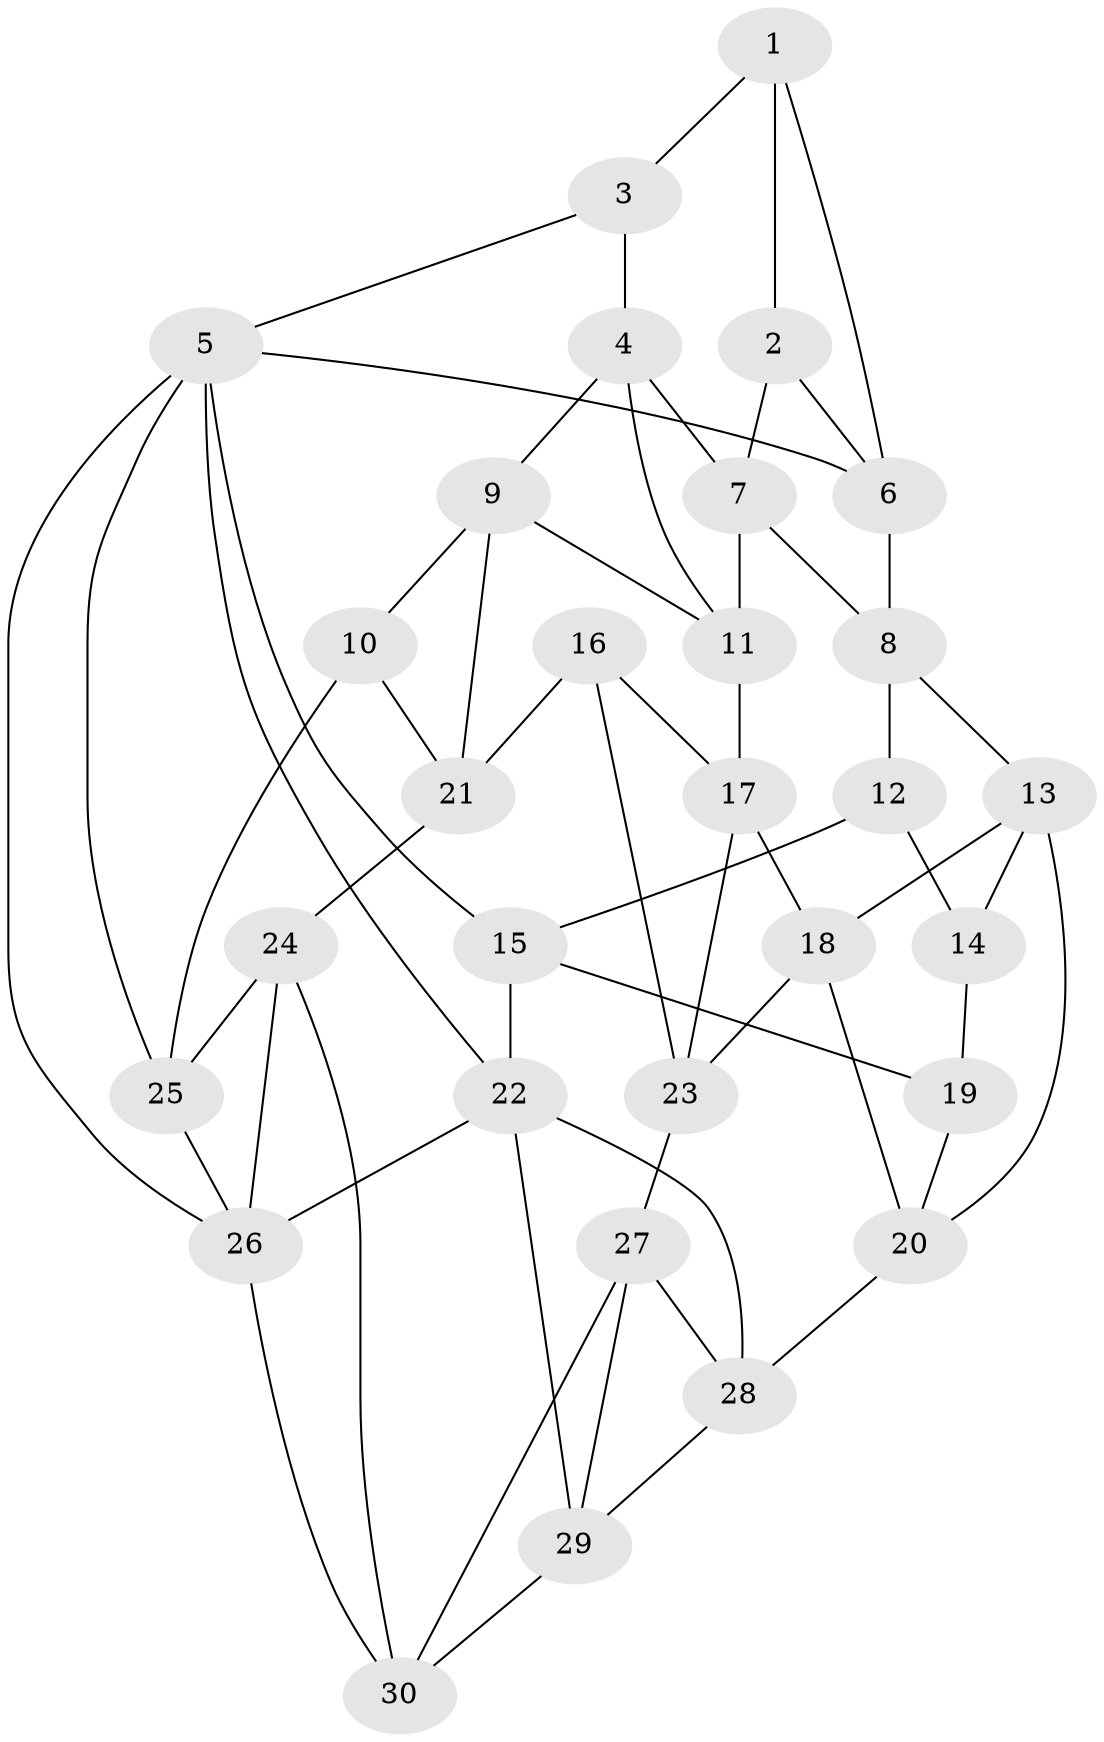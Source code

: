 // original degree distribution, {3: 0.03571428571428571, 4: 0.23214285714285715, 5: 0.5357142857142857, 6: 0.19642857142857142}
// Generated by graph-tools (version 1.1) at 2025/51/03/09/25 03:51:00]
// undirected, 30 vertices, 58 edges
graph export_dot {
graph [start="1"]
  node [color=gray90,style=filled];
  1;
  2;
  3;
  4;
  5;
  6;
  7;
  8;
  9;
  10;
  11;
  12;
  13;
  14;
  15;
  16;
  17;
  18;
  19;
  20;
  21;
  22;
  23;
  24;
  25;
  26;
  27;
  28;
  29;
  30;
  1 -- 2 [weight=1.0];
  1 -- 3 [weight=1.0];
  1 -- 6 [weight=1.0];
  2 -- 6 [weight=1.0];
  2 -- 7 [weight=1.0];
  3 -- 4 [weight=1.0];
  3 -- 5 [weight=1.0];
  4 -- 7 [weight=1.0];
  4 -- 9 [weight=1.0];
  4 -- 11 [weight=1.0];
  5 -- 6 [weight=1.0];
  5 -- 15 [weight=1.0];
  5 -- 22 [weight=1.0];
  5 -- 25 [weight=1.0];
  5 -- 26 [weight=1.0];
  6 -- 8 [weight=1.0];
  7 -- 8 [weight=1.0];
  7 -- 11 [weight=1.0];
  8 -- 12 [weight=1.0];
  8 -- 13 [weight=1.0];
  9 -- 10 [weight=1.0];
  9 -- 11 [weight=1.0];
  9 -- 21 [weight=1.0];
  10 -- 21 [weight=1.0];
  10 -- 25 [weight=1.0];
  11 -- 17 [weight=1.0];
  12 -- 14 [weight=1.0];
  12 -- 15 [weight=1.0];
  13 -- 14 [weight=1.0];
  13 -- 18 [weight=1.0];
  13 -- 20 [weight=1.0];
  14 -- 19 [weight=2.0];
  15 -- 19 [weight=1.0];
  15 -- 22 [weight=1.0];
  16 -- 17 [weight=1.0];
  16 -- 21 [weight=1.0];
  16 -- 23 [weight=1.0];
  17 -- 18 [weight=1.0];
  17 -- 23 [weight=1.0];
  18 -- 20 [weight=1.0];
  18 -- 23 [weight=1.0];
  19 -- 20 [weight=1.0];
  20 -- 28 [weight=1.0];
  21 -- 24 [weight=1.0];
  22 -- 26 [weight=1.0];
  22 -- 28 [weight=1.0];
  22 -- 29 [weight=1.0];
  23 -- 27 [weight=1.0];
  24 -- 25 [weight=1.0];
  24 -- 26 [weight=1.0];
  24 -- 30 [weight=1.0];
  25 -- 26 [weight=1.0];
  26 -- 30 [weight=1.0];
  27 -- 28 [weight=1.0];
  27 -- 29 [weight=1.0];
  27 -- 30 [weight=1.0];
  28 -- 29 [weight=1.0];
  29 -- 30 [weight=1.0];
}
